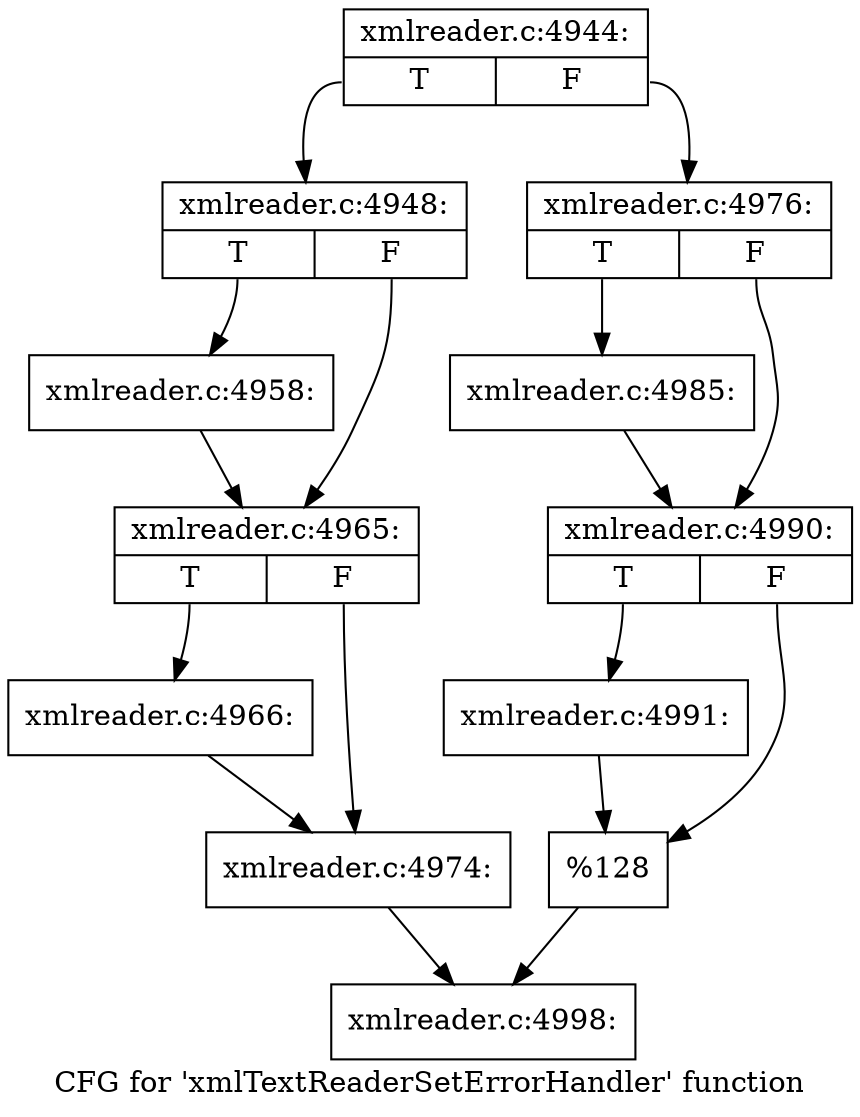 digraph "CFG for 'xmlTextReaderSetErrorHandler' function" {
	label="CFG for 'xmlTextReaderSetErrorHandler' function";

	Node0x55e4494a1030 [shape=record,label="{xmlreader.c:4944:|{<s0>T|<s1>F}}"];
	Node0x55e4494a1030:s0 -> Node0x55e4493be000;
	Node0x55e4494a1030:s1 -> Node0x55e4493be0a0;
	Node0x55e4493be000 [shape=record,label="{xmlreader.c:4948:|{<s0>T|<s1>F}}"];
	Node0x55e4493be000:s0 -> Node0x55e4494b3ba0;
	Node0x55e4493be000:s1 -> Node0x55e4494b3bf0;
	Node0x55e4494b3ba0 [shape=record,label="{xmlreader.c:4958:}"];
	Node0x55e4494b3ba0 -> Node0x55e4494b3bf0;
	Node0x55e4494b3bf0 [shape=record,label="{xmlreader.c:4965:|{<s0>T|<s1>F}}"];
	Node0x55e4494b3bf0:s0 -> Node0x55e4494b47e0;
	Node0x55e4494b3bf0:s1 -> Node0x55e4494b4830;
	Node0x55e4494b47e0 [shape=record,label="{xmlreader.c:4966:}"];
	Node0x55e4494b47e0 -> Node0x55e4494b4830;
	Node0x55e4494b4830 [shape=record,label="{xmlreader.c:4974:}"];
	Node0x55e4494b4830 -> Node0x55e4493be050;
	Node0x55e4493be0a0 [shape=record,label="{xmlreader.c:4976:|{<s0>T|<s1>F}}"];
	Node0x55e4493be0a0:s0 -> Node0x55e4494b7280;
	Node0x55e4493be0a0:s1 -> Node0x55e4494b72d0;
	Node0x55e4494b7280 [shape=record,label="{xmlreader.c:4985:}"];
	Node0x55e4494b7280 -> Node0x55e4494b72d0;
	Node0x55e4494b72d0 [shape=record,label="{xmlreader.c:4990:|{<s0>T|<s1>F}}"];
	Node0x55e4494b72d0:s0 -> Node0x55e4494b7f70;
	Node0x55e4494b72d0:s1 -> Node0x55e4494b7fc0;
	Node0x55e4494b7f70 [shape=record,label="{xmlreader.c:4991:}"];
	Node0x55e4494b7f70 -> Node0x55e4494b7fc0;
	Node0x55e4494b7fc0 [shape=record,label="{%128}"];
	Node0x55e4494b7fc0 -> Node0x55e4493be050;
	Node0x55e4493be050 [shape=record,label="{xmlreader.c:4998:}"];
}
